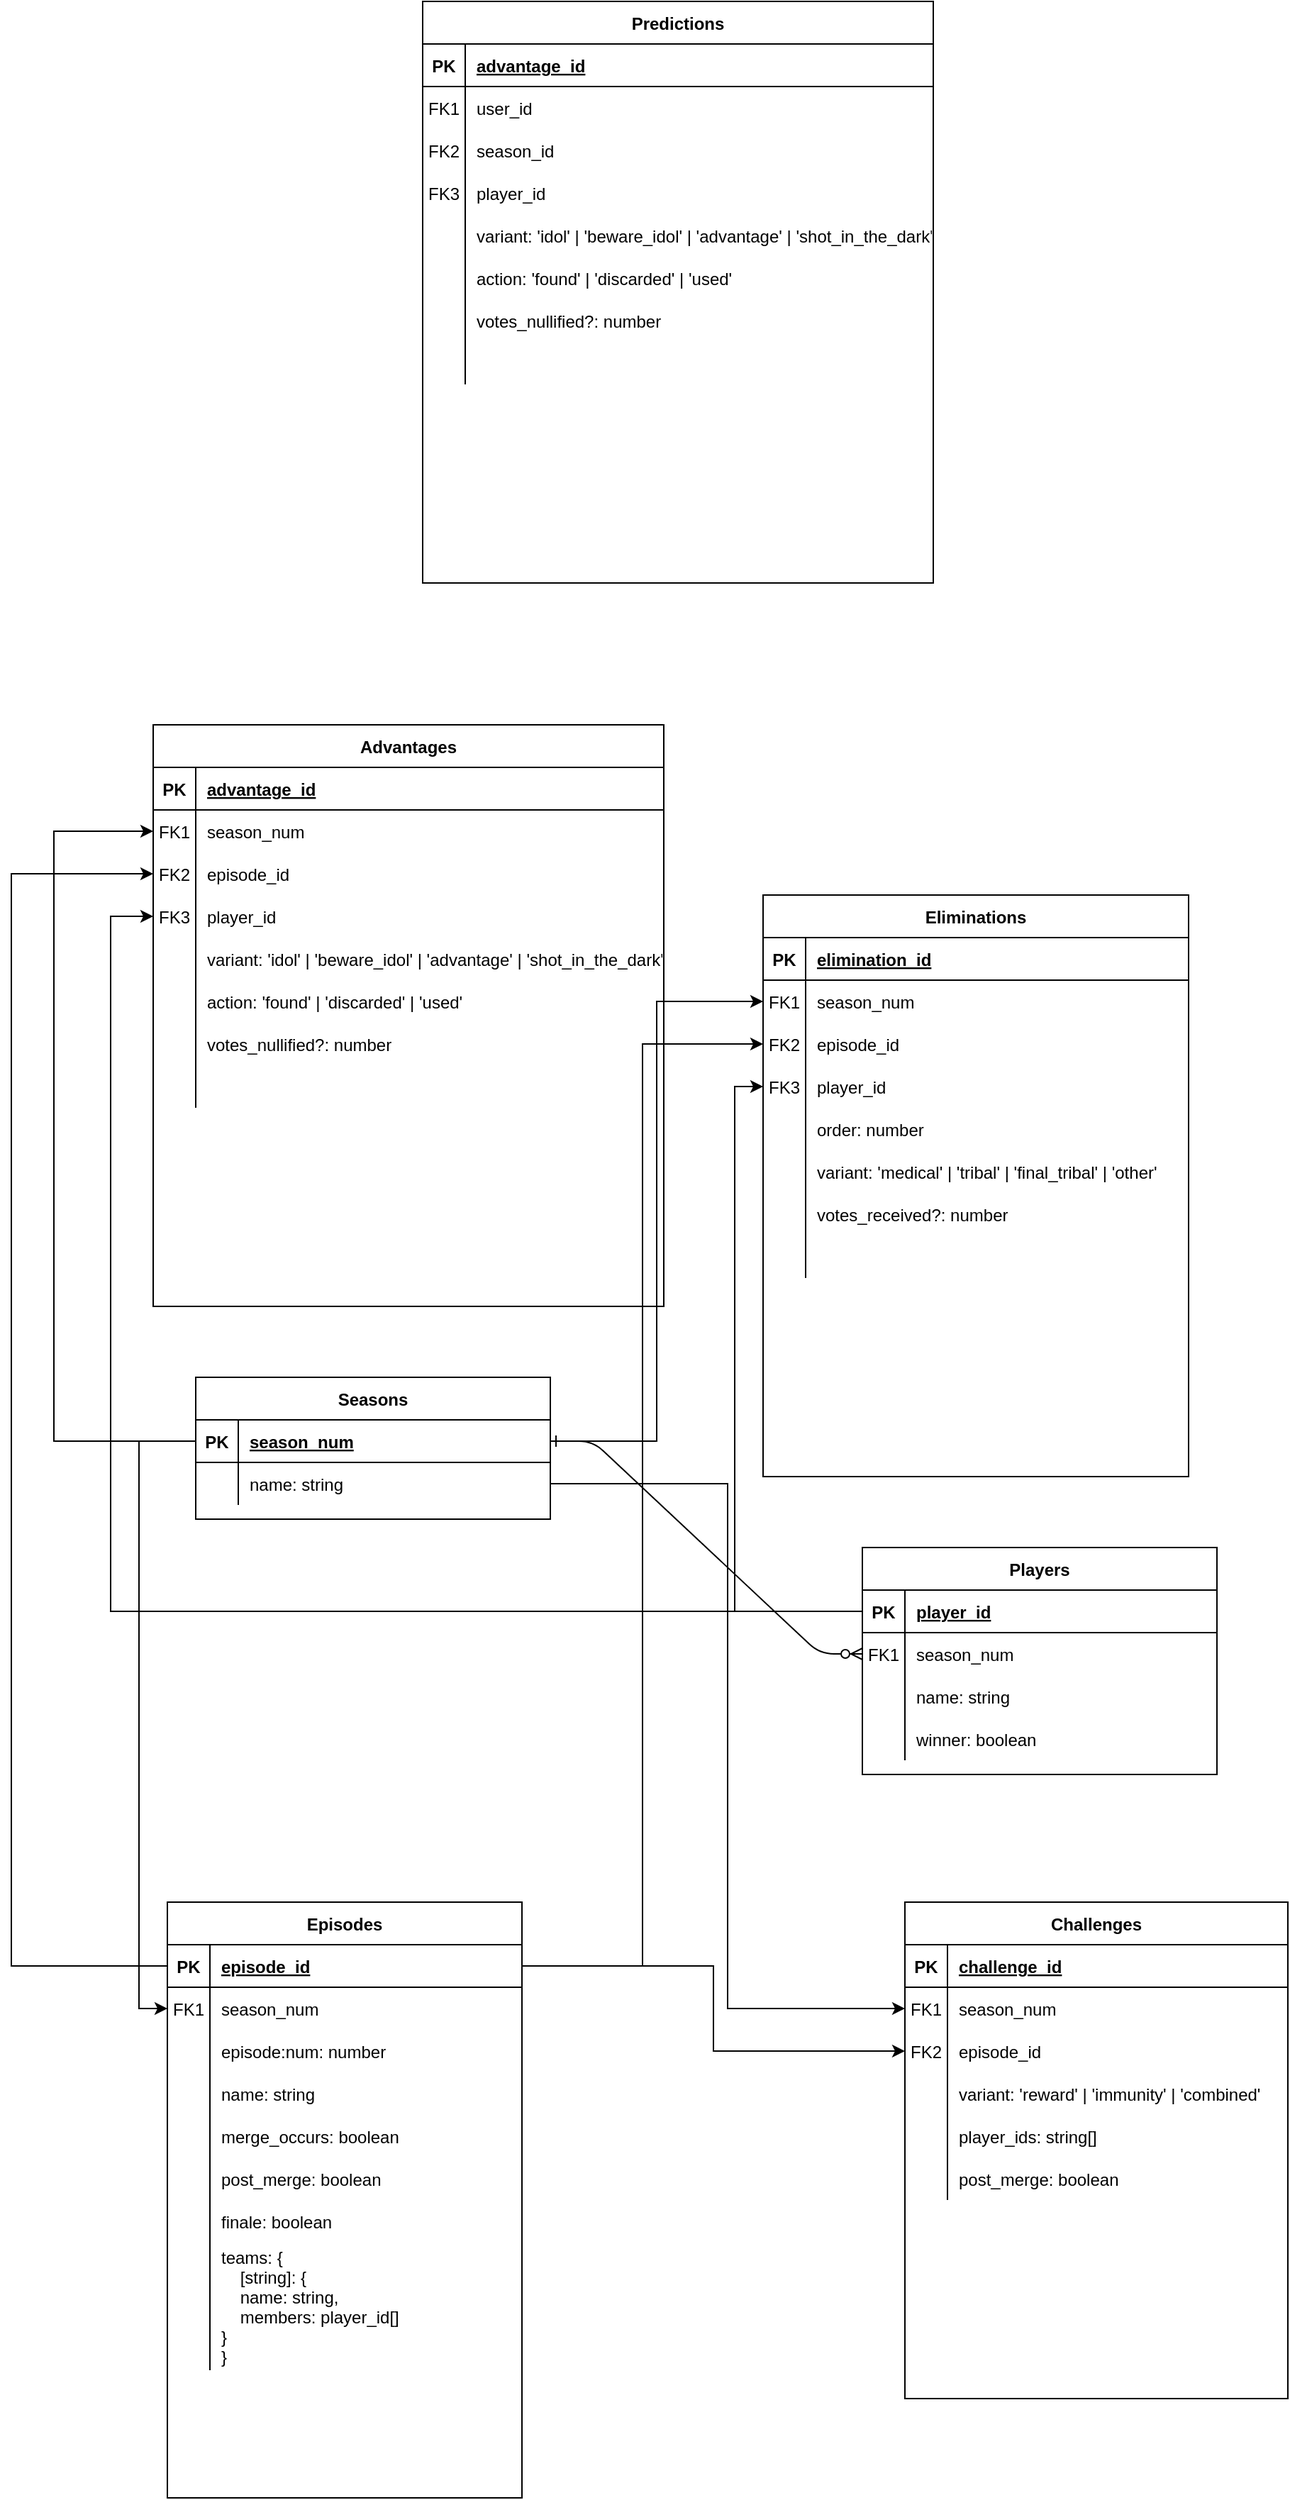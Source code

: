 <mxfile version="23.1.4" type="device">
  <diagram id="R2lEEEUBdFMjLlhIrx00" name="Page-1">
    <mxGraphModel dx="2026" dy="2204" grid="1" gridSize="10" guides="1" tooltips="1" connect="1" arrows="1" fold="1" page="1" pageScale="1" pageWidth="850" pageHeight="1100" math="0" shadow="0" extFonts="Permanent Marker^https://fonts.googleapis.com/css?family=Permanent+Marker">
      <root>
        <mxCell id="0" />
        <mxCell id="1" parent="0" />
        <mxCell id="C-vyLk0tnHw3VtMMgP7b-1" value="" style="edgeStyle=entityRelationEdgeStyle;endArrow=ERzeroToMany;startArrow=ERone;endFill=1;startFill=0;" parent="1" source="C-vyLk0tnHw3VtMMgP7b-24" target="C-vyLk0tnHw3VtMMgP7b-6" edge="1">
          <mxGeometry width="100" height="100" relative="1" as="geometry">
            <mxPoint x="340" y="720" as="sourcePoint" />
            <mxPoint x="440" y="620" as="targetPoint" />
          </mxGeometry>
        </mxCell>
        <mxCell id="C-vyLk0tnHw3VtMMgP7b-2" value="Players" style="shape=table;startSize=30;container=1;collapsible=1;childLayout=tableLayout;fixedRows=1;rowLines=0;fontStyle=1;align=center;resizeLast=1;" parent="1" vertex="1">
          <mxGeometry x="530" y="120" width="250" height="160" as="geometry" />
        </mxCell>
        <mxCell id="C-vyLk0tnHw3VtMMgP7b-3" value="" style="shape=partialRectangle;collapsible=0;dropTarget=0;pointerEvents=0;fillColor=none;points=[[0,0.5],[1,0.5]];portConstraint=eastwest;top=0;left=0;right=0;bottom=1;" parent="C-vyLk0tnHw3VtMMgP7b-2" vertex="1">
          <mxGeometry y="30" width="250" height="30" as="geometry" />
        </mxCell>
        <mxCell id="C-vyLk0tnHw3VtMMgP7b-4" value="PK" style="shape=partialRectangle;overflow=hidden;connectable=0;fillColor=none;top=0;left=0;bottom=0;right=0;fontStyle=1;" parent="C-vyLk0tnHw3VtMMgP7b-3" vertex="1">
          <mxGeometry width="30" height="30" as="geometry">
            <mxRectangle width="30" height="30" as="alternateBounds" />
          </mxGeometry>
        </mxCell>
        <mxCell id="C-vyLk0tnHw3VtMMgP7b-5" value="player_id" style="shape=partialRectangle;overflow=hidden;connectable=0;fillColor=none;top=0;left=0;bottom=0;right=0;align=left;spacingLeft=6;fontStyle=5;" parent="C-vyLk0tnHw3VtMMgP7b-3" vertex="1">
          <mxGeometry x="30" width="220" height="30" as="geometry">
            <mxRectangle width="220" height="30" as="alternateBounds" />
          </mxGeometry>
        </mxCell>
        <mxCell id="C-vyLk0tnHw3VtMMgP7b-6" value="" style="shape=partialRectangle;collapsible=0;dropTarget=0;pointerEvents=0;fillColor=none;points=[[0,0.5],[1,0.5]];portConstraint=eastwest;top=0;left=0;right=0;bottom=0;" parent="C-vyLk0tnHw3VtMMgP7b-2" vertex="1">
          <mxGeometry y="60" width="250" height="30" as="geometry" />
        </mxCell>
        <mxCell id="C-vyLk0tnHw3VtMMgP7b-7" value="FK1" style="shape=partialRectangle;overflow=hidden;connectable=0;fillColor=none;top=0;left=0;bottom=0;right=0;" parent="C-vyLk0tnHw3VtMMgP7b-6" vertex="1">
          <mxGeometry width="30" height="30" as="geometry">
            <mxRectangle width="30" height="30" as="alternateBounds" />
          </mxGeometry>
        </mxCell>
        <mxCell id="C-vyLk0tnHw3VtMMgP7b-8" value="season_num" style="shape=partialRectangle;overflow=hidden;connectable=0;fillColor=none;top=0;left=0;bottom=0;right=0;align=left;spacingLeft=6;" parent="C-vyLk0tnHw3VtMMgP7b-6" vertex="1">
          <mxGeometry x="30" width="220" height="30" as="geometry">
            <mxRectangle width="220" height="30" as="alternateBounds" />
          </mxGeometry>
        </mxCell>
        <mxCell id="C-vyLk0tnHw3VtMMgP7b-9" value="" style="shape=partialRectangle;collapsible=0;dropTarget=0;pointerEvents=0;fillColor=none;points=[[0,0.5],[1,0.5]];portConstraint=eastwest;top=0;left=0;right=0;bottom=0;" parent="C-vyLk0tnHw3VtMMgP7b-2" vertex="1">
          <mxGeometry y="90" width="250" height="30" as="geometry" />
        </mxCell>
        <mxCell id="C-vyLk0tnHw3VtMMgP7b-10" value="" style="shape=partialRectangle;overflow=hidden;connectable=0;fillColor=none;top=0;left=0;bottom=0;right=0;" parent="C-vyLk0tnHw3VtMMgP7b-9" vertex="1">
          <mxGeometry width="30" height="30" as="geometry">
            <mxRectangle width="30" height="30" as="alternateBounds" />
          </mxGeometry>
        </mxCell>
        <mxCell id="C-vyLk0tnHw3VtMMgP7b-11" value="name: string" style="shape=partialRectangle;overflow=hidden;connectable=0;fillColor=none;top=0;left=0;bottom=0;right=0;align=left;spacingLeft=6;" parent="C-vyLk0tnHw3VtMMgP7b-9" vertex="1">
          <mxGeometry x="30" width="220" height="30" as="geometry">
            <mxRectangle width="220" height="30" as="alternateBounds" />
          </mxGeometry>
        </mxCell>
        <mxCell id="yq0PY4gtZKuciIq8l-d2-97" style="shape=partialRectangle;collapsible=0;dropTarget=0;pointerEvents=0;fillColor=none;points=[[0,0.5],[1,0.5]];portConstraint=eastwest;top=0;left=0;right=0;bottom=0;" parent="C-vyLk0tnHw3VtMMgP7b-2" vertex="1">
          <mxGeometry y="120" width="250" height="30" as="geometry" />
        </mxCell>
        <mxCell id="yq0PY4gtZKuciIq8l-d2-98" style="shape=partialRectangle;overflow=hidden;connectable=0;fillColor=none;top=0;left=0;bottom=0;right=0;" parent="yq0PY4gtZKuciIq8l-d2-97" vertex="1">
          <mxGeometry width="30" height="30" as="geometry">
            <mxRectangle width="30" height="30" as="alternateBounds" />
          </mxGeometry>
        </mxCell>
        <mxCell id="yq0PY4gtZKuciIq8l-d2-99" value="winner: boolean" style="shape=partialRectangle;overflow=hidden;connectable=0;fillColor=none;top=0;left=0;bottom=0;right=0;align=left;spacingLeft=6;" parent="yq0PY4gtZKuciIq8l-d2-97" vertex="1">
          <mxGeometry x="30" width="220" height="30" as="geometry">
            <mxRectangle width="220" height="30" as="alternateBounds" />
          </mxGeometry>
        </mxCell>
        <mxCell id="C-vyLk0tnHw3VtMMgP7b-13" value="Challenges" style="shape=table;startSize=30;container=1;collapsible=1;childLayout=tableLayout;fixedRows=1;rowLines=0;fontStyle=1;align=center;resizeLast=1;" parent="1" vertex="1">
          <mxGeometry x="560" y="370" width="270" height="350" as="geometry" />
        </mxCell>
        <mxCell id="C-vyLk0tnHw3VtMMgP7b-14" value="" style="shape=partialRectangle;collapsible=0;dropTarget=0;pointerEvents=0;fillColor=none;points=[[0,0.5],[1,0.5]];portConstraint=eastwest;top=0;left=0;right=0;bottom=1;" parent="C-vyLk0tnHw3VtMMgP7b-13" vertex="1">
          <mxGeometry y="30" width="270" height="30" as="geometry" />
        </mxCell>
        <mxCell id="C-vyLk0tnHw3VtMMgP7b-15" value="PK" style="shape=partialRectangle;overflow=hidden;connectable=0;fillColor=none;top=0;left=0;bottom=0;right=0;fontStyle=1;" parent="C-vyLk0tnHw3VtMMgP7b-14" vertex="1">
          <mxGeometry width="30" height="30" as="geometry">
            <mxRectangle width="30" height="30" as="alternateBounds" />
          </mxGeometry>
        </mxCell>
        <mxCell id="C-vyLk0tnHw3VtMMgP7b-16" value="challenge_id" style="shape=partialRectangle;overflow=hidden;connectable=0;fillColor=none;top=0;left=0;bottom=0;right=0;align=left;spacingLeft=6;fontStyle=5;" parent="C-vyLk0tnHw3VtMMgP7b-14" vertex="1">
          <mxGeometry x="30" width="240" height="30" as="geometry">
            <mxRectangle width="240" height="30" as="alternateBounds" />
          </mxGeometry>
        </mxCell>
        <mxCell id="C-vyLk0tnHw3VtMMgP7b-17" value="" style="shape=partialRectangle;collapsible=0;dropTarget=0;pointerEvents=0;fillColor=none;points=[[0,0.5],[1,0.5]];portConstraint=eastwest;top=0;left=0;right=0;bottom=0;" parent="C-vyLk0tnHw3VtMMgP7b-13" vertex="1">
          <mxGeometry y="60" width="270" height="30" as="geometry" />
        </mxCell>
        <mxCell id="C-vyLk0tnHw3VtMMgP7b-18" value="FK1" style="shape=partialRectangle;overflow=hidden;connectable=0;fillColor=none;top=0;left=0;bottom=0;right=0;" parent="C-vyLk0tnHw3VtMMgP7b-17" vertex="1">
          <mxGeometry width="30" height="30" as="geometry">
            <mxRectangle width="30" height="30" as="alternateBounds" />
          </mxGeometry>
        </mxCell>
        <mxCell id="C-vyLk0tnHw3VtMMgP7b-19" value="season_num" style="shape=partialRectangle;overflow=hidden;connectable=0;fillColor=none;top=0;left=0;bottom=0;right=0;align=left;spacingLeft=6;" parent="C-vyLk0tnHw3VtMMgP7b-17" vertex="1">
          <mxGeometry x="30" width="240" height="30" as="geometry">
            <mxRectangle width="240" height="30" as="alternateBounds" />
          </mxGeometry>
        </mxCell>
        <mxCell id="yq0PY4gtZKuciIq8l-d2-23" style="shape=partialRectangle;collapsible=0;dropTarget=0;pointerEvents=0;fillColor=none;points=[[0,0.5],[1,0.5]];portConstraint=eastwest;top=0;left=0;right=0;bottom=0;" parent="C-vyLk0tnHw3VtMMgP7b-13" vertex="1">
          <mxGeometry y="90" width="270" height="30" as="geometry" />
        </mxCell>
        <mxCell id="yq0PY4gtZKuciIq8l-d2-24" value="FK2" style="shape=partialRectangle;overflow=hidden;connectable=0;fillColor=none;top=0;left=0;bottom=0;right=0;" parent="yq0PY4gtZKuciIq8l-d2-23" vertex="1">
          <mxGeometry width="30" height="30" as="geometry">
            <mxRectangle width="30" height="30" as="alternateBounds" />
          </mxGeometry>
        </mxCell>
        <mxCell id="yq0PY4gtZKuciIq8l-d2-25" value="episode_id" style="shape=partialRectangle;overflow=hidden;connectable=0;fillColor=none;top=0;left=0;bottom=0;right=0;align=left;spacingLeft=6;" parent="yq0PY4gtZKuciIq8l-d2-23" vertex="1">
          <mxGeometry x="30" width="240" height="30" as="geometry">
            <mxRectangle width="240" height="30" as="alternateBounds" />
          </mxGeometry>
        </mxCell>
        <mxCell id="C-vyLk0tnHw3VtMMgP7b-20" value="" style="shape=partialRectangle;collapsible=0;dropTarget=0;pointerEvents=0;fillColor=none;points=[[0,0.5],[1,0.5]];portConstraint=eastwest;top=0;left=0;right=0;bottom=0;" parent="C-vyLk0tnHw3VtMMgP7b-13" vertex="1">
          <mxGeometry y="120" width="270" height="30" as="geometry" />
        </mxCell>
        <mxCell id="C-vyLk0tnHw3VtMMgP7b-21" value="" style="shape=partialRectangle;overflow=hidden;connectable=0;fillColor=none;top=0;left=0;bottom=0;right=0;" parent="C-vyLk0tnHw3VtMMgP7b-20" vertex="1">
          <mxGeometry width="30" height="30" as="geometry">
            <mxRectangle width="30" height="30" as="alternateBounds" />
          </mxGeometry>
        </mxCell>
        <mxCell id="C-vyLk0tnHw3VtMMgP7b-22" value="variant: &#39;reward&#39; | &#39;immunity&#39; | &#39;combined&#39;" style="shape=partialRectangle;overflow=hidden;connectable=0;fillColor=none;top=0;left=0;bottom=0;right=0;align=left;spacingLeft=6;" parent="C-vyLk0tnHw3VtMMgP7b-20" vertex="1">
          <mxGeometry x="30" width="240" height="30" as="geometry">
            <mxRectangle width="240" height="30" as="alternateBounds" />
          </mxGeometry>
        </mxCell>
        <mxCell id="yq0PY4gtZKuciIq8l-d2-5" style="shape=partialRectangle;collapsible=0;dropTarget=0;pointerEvents=0;fillColor=none;points=[[0,0.5],[1,0.5]];portConstraint=eastwest;top=0;left=0;right=0;bottom=0;" parent="C-vyLk0tnHw3VtMMgP7b-13" vertex="1">
          <mxGeometry y="150" width="270" height="30" as="geometry" />
        </mxCell>
        <mxCell id="yq0PY4gtZKuciIq8l-d2-6" style="shape=partialRectangle;overflow=hidden;connectable=0;fillColor=none;top=0;left=0;bottom=0;right=0;" parent="yq0PY4gtZKuciIq8l-d2-5" vertex="1">
          <mxGeometry width="30" height="30" as="geometry">
            <mxRectangle width="30" height="30" as="alternateBounds" />
          </mxGeometry>
        </mxCell>
        <mxCell id="yq0PY4gtZKuciIq8l-d2-7" value="player_ids: string[]" style="shape=partialRectangle;overflow=hidden;connectable=0;fillColor=none;top=0;left=0;bottom=0;right=0;align=left;spacingLeft=6;" parent="yq0PY4gtZKuciIq8l-d2-5" vertex="1">
          <mxGeometry x="30" width="240" height="30" as="geometry">
            <mxRectangle width="240" height="30" as="alternateBounds" />
          </mxGeometry>
        </mxCell>
        <mxCell id="yq0PY4gtZKuciIq8l-d2-9" style="shape=partialRectangle;collapsible=0;dropTarget=0;pointerEvents=0;fillColor=none;points=[[0,0.5],[1,0.5]];portConstraint=eastwest;top=0;left=0;right=0;bottom=0;" parent="C-vyLk0tnHw3VtMMgP7b-13" vertex="1">
          <mxGeometry y="180" width="270" height="30" as="geometry" />
        </mxCell>
        <mxCell id="yq0PY4gtZKuciIq8l-d2-10" style="shape=partialRectangle;overflow=hidden;connectable=0;fillColor=none;top=0;left=0;bottom=0;right=0;" parent="yq0PY4gtZKuciIq8l-d2-9" vertex="1">
          <mxGeometry width="30" height="30" as="geometry">
            <mxRectangle width="30" height="30" as="alternateBounds" />
          </mxGeometry>
        </mxCell>
        <mxCell id="yq0PY4gtZKuciIq8l-d2-11" value="post_merge: boolean" style="shape=partialRectangle;overflow=hidden;connectable=0;fillColor=none;top=0;left=0;bottom=0;right=0;align=left;spacingLeft=6;" parent="yq0PY4gtZKuciIq8l-d2-9" vertex="1">
          <mxGeometry x="30" width="240" height="30" as="geometry">
            <mxRectangle width="240" height="30" as="alternateBounds" />
          </mxGeometry>
        </mxCell>
        <mxCell id="C-vyLk0tnHw3VtMMgP7b-23" value="Seasons" style="shape=table;startSize=30;container=1;collapsible=1;childLayout=tableLayout;fixedRows=1;rowLines=0;fontStyle=1;align=center;resizeLast=1;" parent="1" vertex="1">
          <mxGeometry x="60" width="250" height="100" as="geometry" />
        </mxCell>
        <mxCell id="C-vyLk0tnHw3VtMMgP7b-24" value="" style="shape=partialRectangle;collapsible=0;dropTarget=0;pointerEvents=0;fillColor=none;points=[[0,0.5],[1,0.5]];portConstraint=eastwest;top=0;left=0;right=0;bottom=1;" parent="C-vyLk0tnHw3VtMMgP7b-23" vertex="1">
          <mxGeometry y="30" width="250" height="30" as="geometry" />
        </mxCell>
        <mxCell id="C-vyLk0tnHw3VtMMgP7b-25" value="PK" style="shape=partialRectangle;overflow=hidden;connectable=0;fillColor=none;top=0;left=0;bottom=0;right=0;fontStyle=1;" parent="C-vyLk0tnHw3VtMMgP7b-24" vertex="1">
          <mxGeometry width="30" height="30" as="geometry">
            <mxRectangle width="30" height="30" as="alternateBounds" />
          </mxGeometry>
        </mxCell>
        <mxCell id="C-vyLk0tnHw3VtMMgP7b-26" value="season_num" style="shape=partialRectangle;overflow=hidden;connectable=0;fillColor=none;top=0;left=0;bottom=0;right=0;align=left;spacingLeft=6;fontStyle=5;" parent="C-vyLk0tnHw3VtMMgP7b-24" vertex="1">
          <mxGeometry x="30" width="220" height="30" as="geometry">
            <mxRectangle width="220" height="30" as="alternateBounds" />
          </mxGeometry>
        </mxCell>
        <mxCell id="C-vyLk0tnHw3VtMMgP7b-27" value="" style="shape=partialRectangle;collapsible=0;dropTarget=0;pointerEvents=0;fillColor=none;points=[[0,0.5],[1,0.5]];portConstraint=eastwest;top=0;left=0;right=0;bottom=0;" parent="C-vyLk0tnHw3VtMMgP7b-23" vertex="1">
          <mxGeometry y="60" width="250" height="30" as="geometry" />
        </mxCell>
        <mxCell id="C-vyLk0tnHw3VtMMgP7b-28" value="" style="shape=partialRectangle;overflow=hidden;connectable=0;fillColor=none;top=0;left=0;bottom=0;right=0;" parent="C-vyLk0tnHw3VtMMgP7b-27" vertex="1">
          <mxGeometry width="30" height="30" as="geometry">
            <mxRectangle width="30" height="30" as="alternateBounds" />
          </mxGeometry>
        </mxCell>
        <mxCell id="C-vyLk0tnHw3VtMMgP7b-29" value="name: string" style="shape=partialRectangle;overflow=hidden;connectable=0;fillColor=none;top=0;left=0;bottom=0;right=0;align=left;spacingLeft=6;" parent="C-vyLk0tnHw3VtMMgP7b-27" vertex="1">
          <mxGeometry x="30" width="220" height="30" as="geometry">
            <mxRectangle width="220" height="30" as="alternateBounds" />
          </mxGeometry>
        </mxCell>
        <mxCell id="yq0PY4gtZKuciIq8l-d2-1" style="edgeStyle=orthogonalEdgeStyle;rounded=0;orthogonalLoop=1;jettySize=auto;html=1;exitX=1;exitY=0.5;exitDx=0;exitDy=0;entryX=0;entryY=0.5;entryDx=0;entryDy=0;" parent="1" source="C-vyLk0tnHw3VtMMgP7b-27" target="C-vyLk0tnHw3VtMMgP7b-17" edge="1">
          <mxGeometry relative="1" as="geometry" />
        </mxCell>
        <mxCell id="yq0PY4gtZKuciIq8l-d2-12" value="Episodes" style="shape=table;startSize=30;container=1;collapsible=1;childLayout=tableLayout;fixedRows=1;rowLines=0;fontStyle=1;align=center;resizeLast=1;" parent="1" vertex="1">
          <mxGeometry x="40" y="370" width="250" height="420" as="geometry" />
        </mxCell>
        <mxCell id="yq0PY4gtZKuciIq8l-d2-13" value="" style="shape=partialRectangle;collapsible=0;dropTarget=0;pointerEvents=0;fillColor=none;points=[[0,0.5],[1,0.5]];portConstraint=eastwest;top=0;left=0;right=0;bottom=1;" parent="yq0PY4gtZKuciIq8l-d2-12" vertex="1">
          <mxGeometry y="30" width="250" height="30" as="geometry" />
        </mxCell>
        <mxCell id="yq0PY4gtZKuciIq8l-d2-14" value="PK" style="shape=partialRectangle;overflow=hidden;connectable=0;fillColor=none;top=0;left=0;bottom=0;right=0;fontStyle=1;" parent="yq0PY4gtZKuciIq8l-d2-13" vertex="1">
          <mxGeometry width="30" height="30" as="geometry">
            <mxRectangle width="30" height="30" as="alternateBounds" />
          </mxGeometry>
        </mxCell>
        <mxCell id="yq0PY4gtZKuciIq8l-d2-15" value="episode_id" style="shape=partialRectangle;overflow=hidden;connectable=0;fillColor=none;top=0;left=0;bottom=0;right=0;align=left;spacingLeft=6;fontStyle=5;" parent="yq0PY4gtZKuciIq8l-d2-13" vertex="1">
          <mxGeometry x="30" width="220" height="30" as="geometry">
            <mxRectangle width="220" height="30" as="alternateBounds" />
          </mxGeometry>
        </mxCell>
        <mxCell id="yq0PY4gtZKuciIq8l-d2-16" value="" style="shape=partialRectangle;collapsible=0;dropTarget=0;pointerEvents=0;fillColor=none;points=[[0,0.5],[1,0.5]];portConstraint=eastwest;top=0;left=0;right=0;bottom=0;" parent="yq0PY4gtZKuciIq8l-d2-12" vertex="1">
          <mxGeometry y="60" width="250" height="30" as="geometry" />
        </mxCell>
        <mxCell id="yq0PY4gtZKuciIq8l-d2-17" value="FK1" style="shape=partialRectangle;overflow=hidden;connectable=0;fillColor=none;top=0;left=0;bottom=0;right=0;" parent="yq0PY4gtZKuciIq8l-d2-16" vertex="1">
          <mxGeometry width="30" height="30" as="geometry">
            <mxRectangle width="30" height="30" as="alternateBounds" />
          </mxGeometry>
        </mxCell>
        <mxCell id="yq0PY4gtZKuciIq8l-d2-18" value="season_num" style="shape=partialRectangle;overflow=hidden;connectable=0;fillColor=none;top=0;left=0;bottom=0;right=0;align=left;spacingLeft=6;" parent="yq0PY4gtZKuciIq8l-d2-16" vertex="1">
          <mxGeometry x="30" width="220" height="30" as="geometry">
            <mxRectangle width="220" height="30" as="alternateBounds" />
          </mxGeometry>
        </mxCell>
        <mxCell id="yq0PY4gtZKuciIq8l-d2-100" style="shape=partialRectangle;collapsible=0;dropTarget=0;pointerEvents=0;fillColor=none;points=[[0,0.5],[1,0.5]];portConstraint=eastwest;top=0;left=0;right=0;bottom=0;" parent="yq0PY4gtZKuciIq8l-d2-12" vertex="1">
          <mxGeometry y="90" width="250" height="30" as="geometry" />
        </mxCell>
        <mxCell id="yq0PY4gtZKuciIq8l-d2-101" style="shape=partialRectangle;overflow=hidden;connectable=0;fillColor=none;top=0;left=0;bottom=0;right=0;" parent="yq0PY4gtZKuciIq8l-d2-100" vertex="1">
          <mxGeometry width="30" height="30" as="geometry">
            <mxRectangle width="30" height="30" as="alternateBounds" />
          </mxGeometry>
        </mxCell>
        <mxCell id="yq0PY4gtZKuciIq8l-d2-102" value="episode:num: number" style="shape=partialRectangle;overflow=hidden;connectable=0;fillColor=none;top=0;left=0;bottom=0;right=0;align=left;spacingLeft=6;" parent="yq0PY4gtZKuciIq8l-d2-100" vertex="1">
          <mxGeometry x="30" width="220" height="30" as="geometry">
            <mxRectangle width="220" height="30" as="alternateBounds" />
          </mxGeometry>
        </mxCell>
        <mxCell id="yq0PY4gtZKuciIq8l-d2-19" value="" style="shape=partialRectangle;collapsible=0;dropTarget=0;pointerEvents=0;fillColor=none;points=[[0,0.5],[1,0.5]];portConstraint=eastwest;top=0;left=0;right=0;bottom=0;" parent="yq0PY4gtZKuciIq8l-d2-12" vertex="1">
          <mxGeometry y="120" width="250" height="30" as="geometry" />
        </mxCell>
        <mxCell id="yq0PY4gtZKuciIq8l-d2-20" value="" style="shape=partialRectangle;overflow=hidden;connectable=0;fillColor=none;top=0;left=0;bottom=0;right=0;" parent="yq0PY4gtZKuciIq8l-d2-19" vertex="1">
          <mxGeometry width="30" height="30" as="geometry">
            <mxRectangle width="30" height="30" as="alternateBounds" />
          </mxGeometry>
        </mxCell>
        <mxCell id="yq0PY4gtZKuciIq8l-d2-21" value="name: string" style="shape=partialRectangle;overflow=hidden;connectable=0;fillColor=none;top=0;left=0;bottom=0;right=0;align=left;spacingLeft=6;" parent="yq0PY4gtZKuciIq8l-d2-19" vertex="1">
          <mxGeometry x="30" width="220" height="30" as="geometry">
            <mxRectangle width="220" height="30" as="alternateBounds" />
          </mxGeometry>
        </mxCell>
        <mxCell id="yq0PY4gtZKuciIq8l-d2-30" style="shape=partialRectangle;collapsible=0;dropTarget=0;pointerEvents=0;fillColor=none;points=[[0,0.5],[1,0.5]];portConstraint=eastwest;top=0;left=0;right=0;bottom=0;" parent="yq0PY4gtZKuciIq8l-d2-12" vertex="1">
          <mxGeometry y="150" width="250" height="30" as="geometry" />
        </mxCell>
        <mxCell id="yq0PY4gtZKuciIq8l-d2-31" style="shape=partialRectangle;overflow=hidden;connectable=0;fillColor=none;top=0;left=0;bottom=0;right=0;" parent="yq0PY4gtZKuciIq8l-d2-30" vertex="1">
          <mxGeometry width="30" height="30" as="geometry">
            <mxRectangle width="30" height="30" as="alternateBounds" />
          </mxGeometry>
        </mxCell>
        <mxCell id="yq0PY4gtZKuciIq8l-d2-32" value="merge_occurs: boolean" style="shape=partialRectangle;overflow=hidden;connectable=0;fillColor=none;top=0;left=0;bottom=0;right=0;align=left;spacingLeft=6;" parent="yq0PY4gtZKuciIq8l-d2-30" vertex="1">
          <mxGeometry x="30" width="220" height="30" as="geometry">
            <mxRectangle width="220" height="30" as="alternateBounds" />
          </mxGeometry>
        </mxCell>
        <mxCell id="yq0PY4gtZKuciIq8l-d2-27" style="shape=partialRectangle;collapsible=0;dropTarget=0;pointerEvents=0;fillColor=none;points=[[0,0.5],[1,0.5]];portConstraint=eastwest;top=0;left=0;right=0;bottom=0;" parent="yq0PY4gtZKuciIq8l-d2-12" vertex="1">
          <mxGeometry y="180" width="250" height="30" as="geometry" />
        </mxCell>
        <mxCell id="yq0PY4gtZKuciIq8l-d2-28" style="shape=partialRectangle;overflow=hidden;connectable=0;fillColor=none;top=0;left=0;bottom=0;right=0;" parent="yq0PY4gtZKuciIq8l-d2-27" vertex="1">
          <mxGeometry width="30" height="30" as="geometry">
            <mxRectangle width="30" height="30" as="alternateBounds" />
          </mxGeometry>
        </mxCell>
        <mxCell id="yq0PY4gtZKuciIq8l-d2-29" value="post_merge: boolean" style="shape=partialRectangle;overflow=hidden;connectable=0;fillColor=none;top=0;left=0;bottom=0;right=0;align=left;spacingLeft=6;" parent="yq0PY4gtZKuciIq8l-d2-27" vertex="1">
          <mxGeometry x="30" width="220" height="30" as="geometry">
            <mxRectangle width="220" height="30" as="alternateBounds" />
          </mxGeometry>
        </mxCell>
        <mxCell id="yq0PY4gtZKuciIq8l-d2-33" style="shape=partialRectangle;collapsible=0;dropTarget=0;pointerEvents=0;fillColor=none;points=[[0,0.5],[1,0.5]];portConstraint=eastwest;top=0;left=0;right=0;bottom=0;" parent="yq0PY4gtZKuciIq8l-d2-12" vertex="1">
          <mxGeometry y="210" width="250" height="30" as="geometry" />
        </mxCell>
        <mxCell id="yq0PY4gtZKuciIq8l-d2-34" style="shape=partialRectangle;overflow=hidden;connectable=0;fillColor=none;top=0;left=0;bottom=0;right=0;" parent="yq0PY4gtZKuciIq8l-d2-33" vertex="1">
          <mxGeometry width="30" height="30" as="geometry">
            <mxRectangle width="30" height="30" as="alternateBounds" />
          </mxGeometry>
        </mxCell>
        <mxCell id="yq0PY4gtZKuciIq8l-d2-35" value="finale: boolean" style="shape=partialRectangle;overflow=hidden;connectable=0;fillColor=none;top=0;left=0;bottom=0;right=0;align=left;spacingLeft=6;" parent="yq0PY4gtZKuciIq8l-d2-33" vertex="1">
          <mxGeometry x="30" width="220" height="30" as="geometry">
            <mxRectangle width="220" height="30" as="alternateBounds" />
          </mxGeometry>
        </mxCell>
        <mxCell id="yq0PY4gtZKuciIq8l-d2-83" style="shape=partialRectangle;collapsible=0;dropTarget=0;pointerEvents=0;fillColor=none;points=[[0,0.5],[1,0.5]];portConstraint=eastwest;top=0;left=0;right=0;bottom=0;" parent="yq0PY4gtZKuciIq8l-d2-12" vertex="1">
          <mxGeometry y="240" width="250" height="90" as="geometry" />
        </mxCell>
        <mxCell id="yq0PY4gtZKuciIq8l-d2-84" style="shape=partialRectangle;overflow=hidden;connectable=0;fillColor=none;top=0;left=0;bottom=0;right=0;" parent="yq0PY4gtZKuciIq8l-d2-83" vertex="1">
          <mxGeometry width="30" height="90" as="geometry">
            <mxRectangle width="30" height="90" as="alternateBounds" />
          </mxGeometry>
        </mxCell>
        <mxCell id="yq0PY4gtZKuciIq8l-d2-85" value="teams: {&#xa;    [string]: {&#xa;    name: string,&#xa;    members: player_id[]&#xa;}&#xa;}" style="shape=partialRectangle;overflow=hidden;connectable=0;fillColor=none;top=0;left=0;bottom=0;right=0;align=left;spacingLeft=6;" parent="yq0PY4gtZKuciIq8l-d2-83" vertex="1">
          <mxGeometry x="30" width="220" height="90" as="geometry">
            <mxRectangle width="220" height="90" as="alternateBounds" />
          </mxGeometry>
        </mxCell>
        <mxCell id="yq0PY4gtZKuciIq8l-d2-22" style="edgeStyle=orthogonalEdgeStyle;rounded=0;orthogonalLoop=1;jettySize=auto;html=1;exitX=0;exitY=0.5;exitDx=0;exitDy=0;entryX=0;entryY=0.5;entryDx=0;entryDy=0;" parent="1" source="C-vyLk0tnHw3VtMMgP7b-24" target="yq0PY4gtZKuciIq8l-d2-16" edge="1">
          <mxGeometry relative="1" as="geometry" />
        </mxCell>
        <mxCell id="yq0PY4gtZKuciIq8l-d2-26" style="edgeStyle=orthogonalEdgeStyle;rounded=0;orthogonalLoop=1;jettySize=auto;html=1;exitX=1;exitY=0.5;exitDx=0;exitDy=0;entryX=0;entryY=0.5;entryDx=0;entryDy=0;" parent="1" source="yq0PY4gtZKuciIq8l-d2-13" target="yq0PY4gtZKuciIq8l-d2-23" edge="1">
          <mxGeometry relative="1" as="geometry" />
        </mxCell>
        <mxCell id="yq0PY4gtZKuciIq8l-d2-36" value="Eliminations" style="shape=table;startSize=30;container=1;collapsible=1;childLayout=tableLayout;fixedRows=1;rowLines=0;fontStyle=1;align=center;resizeLast=1;" parent="1" vertex="1">
          <mxGeometry x="460" y="-340" width="300" height="410" as="geometry" />
        </mxCell>
        <mxCell id="yq0PY4gtZKuciIq8l-d2-37" value="" style="shape=partialRectangle;collapsible=0;dropTarget=0;pointerEvents=0;fillColor=none;points=[[0,0.5],[1,0.5]];portConstraint=eastwest;top=0;left=0;right=0;bottom=1;" parent="yq0PY4gtZKuciIq8l-d2-36" vertex="1">
          <mxGeometry y="30" width="300" height="30" as="geometry" />
        </mxCell>
        <mxCell id="yq0PY4gtZKuciIq8l-d2-38" value="PK" style="shape=partialRectangle;overflow=hidden;connectable=0;fillColor=none;top=0;left=0;bottom=0;right=0;fontStyle=1;" parent="yq0PY4gtZKuciIq8l-d2-37" vertex="1">
          <mxGeometry width="30" height="30" as="geometry">
            <mxRectangle width="30" height="30" as="alternateBounds" />
          </mxGeometry>
        </mxCell>
        <mxCell id="yq0PY4gtZKuciIq8l-d2-39" value="elimination_id" style="shape=partialRectangle;overflow=hidden;connectable=0;fillColor=none;top=0;left=0;bottom=0;right=0;align=left;spacingLeft=6;fontStyle=5;" parent="yq0PY4gtZKuciIq8l-d2-37" vertex="1">
          <mxGeometry x="30" width="270" height="30" as="geometry">
            <mxRectangle width="270" height="30" as="alternateBounds" />
          </mxGeometry>
        </mxCell>
        <mxCell id="yq0PY4gtZKuciIq8l-d2-40" value="" style="shape=partialRectangle;collapsible=0;dropTarget=0;pointerEvents=0;fillColor=none;points=[[0,0.5],[1,0.5]];portConstraint=eastwest;top=0;left=0;right=0;bottom=0;" parent="yq0PY4gtZKuciIq8l-d2-36" vertex="1">
          <mxGeometry y="60" width="300" height="30" as="geometry" />
        </mxCell>
        <mxCell id="yq0PY4gtZKuciIq8l-d2-41" value="FK1" style="shape=partialRectangle;overflow=hidden;connectable=0;fillColor=none;top=0;left=0;bottom=0;right=0;" parent="yq0PY4gtZKuciIq8l-d2-40" vertex="1">
          <mxGeometry width="30" height="30" as="geometry">
            <mxRectangle width="30" height="30" as="alternateBounds" />
          </mxGeometry>
        </mxCell>
        <mxCell id="yq0PY4gtZKuciIq8l-d2-42" value="season_num" style="shape=partialRectangle;overflow=hidden;connectable=0;fillColor=none;top=0;left=0;bottom=0;right=0;align=left;spacingLeft=6;" parent="yq0PY4gtZKuciIq8l-d2-40" vertex="1">
          <mxGeometry x="30" width="270" height="30" as="geometry">
            <mxRectangle width="270" height="30" as="alternateBounds" />
          </mxGeometry>
        </mxCell>
        <mxCell id="yq0PY4gtZKuciIq8l-d2-43" style="shape=partialRectangle;collapsible=0;dropTarget=0;pointerEvents=0;fillColor=none;points=[[0,0.5],[1,0.5]];portConstraint=eastwest;top=0;left=0;right=0;bottom=0;" parent="yq0PY4gtZKuciIq8l-d2-36" vertex="1">
          <mxGeometry y="90" width="300" height="30" as="geometry" />
        </mxCell>
        <mxCell id="yq0PY4gtZKuciIq8l-d2-44" value="FK2" style="shape=partialRectangle;overflow=hidden;connectable=0;fillColor=none;top=0;left=0;bottom=0;right=0;" parent="yq0PY4gtZKuciIq8l-d2-43" vertex="1">
          <mxGeometry width="30" height="30" as="geometry">
            <mxRectangle width="30" height="30" as="alternateBounds" />
          </mxGeometry>
        </mxCell>
        <mxCell id="yq0PY4gtZKuciIq8l-d2-45" value="episode_id" style="shape=partialRectangle;overflow=hidden;connectable=0;fillColor=none;top=0;left=0;bottom=0;right=0;align=left;spacingLeft=6;" parent="yq0PY4gtZKuciIq8l-d2-43" vertex="1">
          <mxGeometry x="30" width="270" height="30" as="geometry">
            <mxRectangle width="270" height="30" as="alternateBounds" />
          </mxGeometry>
        </mxCell>
        <mxCell id="yq0PY4gtZKuciIq8l-d2-55" style="shape=partialRectangle;collapsible=0;dropTarget=0;pointerEvents=0;fillColor=none;points=[[0,0.5],[1,0.5]];portConstraint=eastwest;top=0;left=0;right=0;bottom=0;" parent="yq0PY4gtZKuciIq8l-d2-36" vertex="1">
          <mxGeometry y="120" width="300" height="30" as="geometry" />
        </mxCell>
        <mxCell id="yq0PY4gtZKuciIq8l-d2-56" value="FK3" style="shape=partialRectangle;overflow=hidden;connectable=0;fillColor=none;top=0;left=0;bottom=0;right=0;" parent="yq0PY4gtZKuciIq8l-d2-55" vertex="1">
          <mxGeometry width="30" height="30" as="geometry">
            <mxRectangle width="30" height="30" as="alternateBounds" />
          </mxGeometry>
        </mxCell>
        <mxCell id="yq0PY4gtZKuciIq8l-d2-57" value="player_id" style="shape=partialRectangle;overflow=hidden;connectable=0;fillColor=none;top=0;left=0;bottom=0;right=0;align=left;spacingLeft=6;" parent="yq0PY4gtZKuciIq8l-d2-55" vertex="1">
          <mxGeometry x="30" width="270" height="30" as="geometry">
            <mxRectangle width="270" height="30" as="alternateBounds" />
          </mxGeometry>
        </mxCell>
        <mxCell id="yq0PY4gtZKuciIq8l-d2-93" style="shape=partialRectangle;collapsible=0;dropTarget=0;pointerEvents=0;fillColor=none;points=[[0,0.5],[1,0.5]];portConstraint=eastwest;top=0;left=0;right=0;bottom=0;" parent="yq0PY4gtZKuciIq8l-d2-36" vertex="1">
          <mxGeometry y="150" width="300" height="30" as="geometry" />
        </mxCell>
        <mxCell id="yq0PY4gtZKuciIq8l-d2-94" style="shape=partialRectangle;overflow=hidden;connectable=0;fillColor=none;top=0;left=0;bottom=0;right=0;" parent="yq0PY4gtZKuciIq8l-d2-93" vertex="1">
          <mxGeometry width="30" height="30" as="geometry">
            <mxRectangle width="30" height="30" as="alternateBounds" />
          </mxGeometry>
        </mxCell>
        <mxCell id="yq0PY4gtZKuciIq8l-d2-95" value="order: number" style="shape=partialRectangle;overflow=hidden;connectable=0;fillColor=none;top=0;left=0;bottom=0;right=0;align=left;spacingLeft=6;" parent="yq0PY4gtZKuciIq8l-d2-93" vertex="1">
          <mxGeometry x="30" width="270" height="30" as="geometry">
            <mxRectangle width="270" height="30" as="alternateBounds" />
          </mxGeometry>
        </mxCell>
        <mxCell id="yq0PY4gtZKuciIq8l-d2-46" value="" style="shape=partialRectangle;collapsible=0;dropTarget=0;pointerEvents=0;fillColor=none;points=[[0,0.5],[1,0.5]];portConstraint=eastwest;top=0;left=0;right=0;bottom=0;" parent="yq0PY4gtZKuciIq8l-d2-36" vertex="1">
          <mxGeometry y="180" width="300" height="30" as="geometry" />
        </mxCell>
        <mxCell id="yq0PY4gtZKuciIq8l-d2-47" value="" style="shape=partialRectangle;overflow=hidden;connectable=0;fillColor=none;top=0;left=0;bottom=0;right=0;" parent="yq0PY4gtZKuciIq8l-d2-46" vertex="1">
          <mxGeometry width="30" height="30" as="geometry">
            <mxRectangle width="30" height="30" as="alternateBounds" />
          </mxGeometry>
        </mxCell>
        <mxCell id="yq0PY4gtZKuciIq8l-d2-48" value="variant: &#39;medical&#39; | &#39;tribal&#39; | &#39;final_tribal&#39; | &#39;other&#39;" style="shape=partialRectangle;overflow=hidden;connectable=0;fillColor=none;top=0;left=0;bottom=0;right=0;align=left;spacingLeft=6;" parent="yq0PY4gtZKuciIq8l-d2-46" vertex="1">
          <mxGeometry x="30" width="270" height="30" as="geometry">
            <mxRectangle width="270" height="30" as="alternateBounds" />
          </mxGeometry>
        </mxCell>
        <mxCell id="yq0PY4gtZKuciIq8l-d2-49" style="shape=partialRectangle;collapsible=0;dropTarget=0;pointerEvents=0;fillColor=none;points=[[0,0.5],[1,0.5]];portConstraint=eastwest;top=0;left=0;right=0;bottom=0;" parent="yq0PY4gtZKuciIq8l-d2-36" vertex="1">
          <mxGeometry y="210" width="300" height="30" as="geometry" />
        </mxCell>
        <mxCell id="yq0PY4gtZKuciIq8l-d2-50" style="shape=partialRectangle;overflow=hidden;connectable=0;fillColor=none;top=0;left=0;bottom=0;right=0;" parent="yq0PY4gtZKuciIq8l-d2-49" vertex="1">
          <mxGeometry width="30" height="30" as="geometry">
            <mxRectangle width="30" height="30" as="alternateBounds" />
          </mxGeometry>
        </mxCell>
        <mxCell id="yq0PY4gtZKuciIq8l-d2-51" value="votes_received?: number" style="shape=partialRectangle;overflow=hidden;connectable=0;fillColor=none;top=0;left=0;bottom=0;right=0;align=left;spacingLeft=6;" parent="yq0PY4gtZKuciIq8l-d2-49" vertex="1">
          <mxGeometry x="30" width="270" height="30" as="geometry">
            <mxRectangle width="270" height="30" as="alternateBounds" />
          </mxGeometry>
        </mxCell>
        <mxCell id="yq0PY4gtZKuciIq8l-d2-52" style="shape=partialRectangle;collapsible=0;dropTarget=0;pointerEvents=0;fillColor=none;points=[[0,0.5],[1,0.5]];portConstraint=eastwest;top=0;left=0;right=0;bottom=0;" parent="yq0PY4gtZKuciIq8l-d2-36" vertex="1">
          <mxGeometry y="240" width="300" height="30" as="geometry" />
        </mxCell>
        <mxCell id="yq0PY4gtZKuciIq8l-d2-53" style="shape=partialRectangle;overflow=hidden;connectable=0;fillColor=none;top=0;left=0;bottom=0;right=0;" parent="yq0PY4gtZKuciIq8l-d2-52" vertex="1">
          <mxGeometry width="30" height="30" as="geometry">
            <mxRectangle width="30" height="30" as="alternateBounds" />
          </mxGeometry>
        </mxCell>
        <mxCell id="yq0PY4gtZKuciIq8l-d2-54" value="" style="shape=partialRectangle;overflow=hidden;connectable=0;fillColor=none;top=0;left=0;bottom=0;right=0;align=left;spacingLeft=6;" parent="yq0PY4gtZKuciIq8l-d2-52" vertex="1">
          <mxGeometry x="30" width="270" height="30" as="geometry">
            <mxRectangle width="270" height="30" as="alternateBounds" />
          </mxGeometry>
        </mxCell>
        <mxCell id="yq0PY4gtZKuciIq8l-d2-58" style="edgeStyle=orthogonalEdgeStyle;rounded=0;orthogonalLoop=1;jettySize=auto;html=1;entryX=0;entryY=0.5;entryDx=0;entryDy=0;" parent="1" source="C-vyLk0tnHw3VtMMgP7b-24" target="yq0PY4gtZKuciIq8l-d2-40" edge="1">
          <mxGeometry relative="1" as="geometry" />
        </mxCell>
        <mxCell id="yq0PY4gtZKuciIq8l-d2-60" style="edgeStyle=orthogonalEdgeStyle;rounded=0;orthogonalLoop=1;jettySize=auto;html=1;entryX=0;entryY=0.5;entryDx=0;entryDy=0;" parent="1" source="yq0PY4gtZKuciIq8l-d2-13" target="yq0PY4gtZKuciIq8l-d2-43" edge="1">
          <mxGeometry relative="1" as="geometry" />
        </mxCell>
        <mxCell id="yq0PY4gtZKuciIq8l-d2-61" value="Advantages" style="shape=table;startSize=30;container=1;collapsible=1;childLayout=tableLayout;fixedRows=1;rowLines=0;fontStyle=1;align=center;resizeLast=1;" parent="1" vertex="1">
          <mxGeometry x="30" y="-460" width="360" height="410" as="geometry" />
        </mxCell>
        <mxCell id="yq0PY4gtZKuciIq8l-d2-62" value="" style="shape=partialRectangle;collapsible=0;dropTarget=0;pointerEvents=0;fillColor=none;points=[[0,0.5],[1,0.5]];portConstraint=eastwest;top=0;left=0;right=0;bottom=1;" parent="yq0PY4gtZKuciIq8l-d2-61" vertex="1">
          <mxGeometry y="30" width="360" height="30" as="geometry" />
        </mxCell>
        <mxCell id="yq0PY4gtZKuciIq8l-d2-63" value="PK" style="shape=partialRectangle;overflow=hidden;connectable=0;fillColor=none;top=0;left=0;bottom=0;right=0;fontStyle=1;" parent="yq0PY4gtZKuciIq8l-d2-62" vertex="1">
          <mxGeometry width="30" height="30" as="geometry">
            <mxRectangle width="30" height="30" as="alternateBounds" />
          </mxGeometry>
        </mxCell>
        <mxCell id="yq0PY4gtZKuciIq8l-d2-64" value="advantage_id" style="shape=partialRectangle;overflow=hidden;connectable=0;fillColor=none;top=0;left=0;bottom=0;right=0;align=left;spacingLeft=6;fontStyle=5;" parent="yq0PY4gtZKuciIq8l-d2-62" vertex="1">
          <mxGeometry x="30" width="330" height="30" as="geometry">
            <mxRectangle width="330" height="30" as="alternateBounds" />
          </mxGeometry>
        </mxCell>
        <mxCell id="yq0PY4gtZKuciIq8l-d2-65" value="" style="shape=partialRectangle;collapsible=0;dropTarget=0;pointerEvents=0;fillColor=none;points=[[0,0.5],[1,0.5]];portConstraint=eastwest;top=0;left=0;right=0;bottom=0;" parent="yq0PY4gtZKuciIq8l-d2-61" vertex="1">
          <mxGeometry y="60" width="360" height="30" as="geometry" />
        </mxCell>
        <mxCell id="yq0PY4gtZKuciIq8l-d2-66" value="FK1" style="shape=partialRectangle;overflow=hidden;connectable=0;fillColor=none;top=0;left=0;bottom=0;right=0;" parent="yq0PY4gtZKuciIq8l-d2-65" vertex="1">
          <mxGeometry width="30" height="30" as="geometry">
            <mxRectangle width="30" height="30" as="alternateBounds" />
          </mxGeometry>
        </mxCell>
        <mxCell id="yq0PY4gtZKuciIq8l-d2-67" value="season_num" style="shape=partialRectangle;overflow=hidden;connectable=0;fillColor=none;top=0;left=0;bottom=0;right=0;align=left;spacingLeft=6;" parent="yq0PY4gtZKuciIq8l-d2-65" vertex="1">
          <mxGeometry x="30" width="330" height="30" as="geometry">
            <mxRectangle width="330" height="30" as="alternateBounds" />
          </mxGeometry>
        </mxCell>
        <mxCell id="yq0PY4gtZKuciIq8l-d2-68" style="shape=partialRectangle;collapsible=0;dropTarget=0;pointerEvents=0;fillColor=none;points=[[0,0.5],[1,0.5]];portConstraint=eastwest;top=0;left=0;right=0;bottom=0;" parent="yq0PY4gtZKuciIq8l-d2-61" vertex="1">
          <mxGeometry y="90" width="360" height="30" as="geometry" />
        </mxCell>
        <mxCell id="yq0PY4gtZKuciIq8l-d2-69" value="FK2" style="shape=partialRectangle;overflow=hidden;connectable=0;fillColor=none;top=0;left=0;bottom=0;right=0;" parent="yq0PY4gtZKuciIq8l-d2-68" vertex="1">
          <mxGeometry width="30" height="30" as="geometry">
            <mxRectangle width="30" height="30" as="alternateBounds" />
          </mxGeometry>
        </mxCell>
        <mxCell id="yq0PY4gtZKuciIq8l-d2-70" value="episode_id" style="shape=partialRectangle;overflow=hidden;connectable=0;fillColor=none;top=0;left=0;bottom=0;right=0;align=left;spacingLeft=6;" parent="yq0PY4gtZKuciIq8l-d2-68" vertex="1">
          <mxGeometry x="30" width="330" height="30" as="geometry">
            <mxRectangle width="330" height="30" as="alternateBounds" />
          </mxGeometry>
        </mxCell>
        <mxCell id="yq0PY4gtZKuciIq8l-d2-71" style="shape=partialRectangle;collapsible=0;dropTarget=0;pointerEvents=0;fillColor=none;points=[[0,0.5],[1,0.5]];portConstraint=eastwest;top=0;left=0;right=0;bottom=0;" parent="yq0PY4gtZKuciIq8l-d2-61" vertex="1">
          <mxGeometry y="120" width="360" height="30" as="geometry" />
        </mxCell>
        <mxCell id="yq0PY4gtZKuciIq8l-d2-72" value="FK3" style="shape=partialRectangle;overflow=hidden;connectable=0;fillColor=none;top=0;left=0;bottom=0;right=0;" parent="yq0PY4gtZKuciIq8l-d2-71" vertex="1">
          <mxGeometry width="30" height="30" as="geometry">
            <mxRectangle width="30" height="30" as="alternateBounds" />
          </mxGeometry>
        </mxCell>
        <mxCell id="yq0PY4gtZKuciIq8l-d2-73" value="player_id" style="shape=partialRectangle;overflow=hidden;connectable=0;fillColor=none;top=0;left=0;bottom=0;right=0;align=left;spacingLeft=6;" parent="yq0PY4gtZKuciIq8l-d2-71" vertex="1">
          <mxGeometry x="30" width="330" height="30" as="geometry">
            <mxRectangle width="330" height="30" as="alternateBounds" />
          </mxGeometry>
        </mxCell>
        <mxCell id="yq0PY4gtZKuciIq8l-d2-86" style="shape=partialRectangle;collapsible=0;dropTarget=0;pointerEvents=0;fillColor=none;points=[[0,0.5],[1,0.5]];portConstraint=eastwest;top=0;left=0;right=0;bottom=0;" parent="yq0PY4gtZKuciIq8l-d2-61" vertex="1">
          <mxGeometry y="150" width="360" height="30" as="geometry" />
        </mxCell>
        <mxCell id="yq0PY4gtZKuciIq8l-d2-87" style="shape=partialRectangle;overflow=hidden;connectable=0;fillColor=none;top=0;left=0;bottom=0;right=0;" parent="yq0PY4gtZKuciIq8l-d2-86" vertex="1">
          <mxGeometry width="30" height="30" as="geometry">
            <mxRectangle width="30" height="30" as="alternateBounds" />
          </mxGeometry>
        </mxCell>
        <mxCell id="yq0PY4gtZKuciIq8l-d2-88" value="variant: &#39;idol&#39; | &#39;beware_idol&#39; | &#39;advantage&#39; | &#39;shot_in_the_dark&#39; | etc" style="shape=partialRectangle;overflow=hidden;connectable=0;fillColor=none;top=0;left=0;bottom=0;right=0;align=left;spacingLeft=6;" parent="yq0PY4gtZKuciIq8l-d2-86" vertex="1">
          <mxGeometry x="30" width="330" height="30" as="geometry">
            <mxRectangle width="330" height="30" as="alternateBounds" />
          </mxGeometry>
        </mxCell>
        <mxCell id="yq0PY4gtZKuciIq8l-d2-74" value="" style="shape=partialRectangle;collapsible=0;dropTarget=0;pointerEvents=0;fillColor=none;points=[[0,0.5],[1,0.5]];portConstraint=eastwest;top=0;left=0;right=0;bottom=0;" parent="yq0PY4gtZKuciIq8l-d2-61" vertex="1">
          <mxGeometry y="180" width="360" height="30" as="geometry" />
        </mxCell>
        <mxCell id="yq0PY4gtZKuciIq8l-d2-75" value="" style="shape=partialRectangle;overflow=hidden;connectable=0;fillColor=none;top=0;left=0;bottom=0;right=0;" parent="yq0PY4gtZKuciIq8l-d2-74" vertex="1">
          <mxGeometry width="30" height="30" as="geometry">
            <mxRectangle width="30" height="30" as="alternateBounds" />
          </mxGeometry>
        </mxCell>
        <mxCell id="yq0PY4gtZKuciIq8l-d2-76" value="action: &#39;found&#39; | &#39;discarded&#39; | &#39;used&#39;" style="shape=partialRectangle;overflow=hidden;connectable=0;fillColor=none;top=0;left=0;bottom=0;right=0;align=left;spacingLeft=6;" parent="yq0PY4gtZKuciIq8l-d2-74" vertex="1">
          <mxGeometry x="30" width="330" height="30" as="geometry">
            <mxRectangle width="330" height="30" as="alternateBounds" />
          </mxGeometry>
        </mxCell>
        <mxCell id="yq0PY4gtZKuciIq8l-d2-77" style="shape=partialRectangle;collapsible=0;dropTarget=0;pointerEvents=0;fillColor=none;points=[[0,0.5],[1,0.5]];portConstraint=eastwest;top=0;left=0;right=0;bottom=0;" parent="yq0PY4gtZKuciIq8l-d2-61" vertex="1">
          <mxGeometry y="210" width="360" height="30" as="geometry" />
        </mxCell>
        <mxCell id="yq0PY4gtZKuciIq8l-d2-78" style="shape=partialRectangle;overflow=hidden;connectable=0;fillColor=none;top=0;left=0;bottom=0;right=0;" parent="yq0PY4gtZKuciIq8l-d2-77" vertex="1">
          <mxGeometry width="30" height="30" as="geometry">
            <mxRectangle width="30" height="30" as="alternateBounds" />
          </mxGeometry>
        </mxCell>
        <mxCell id="yq0PY4gtZKuciIq8l-d2-79" value="votes_nullified?: number" style="shape=partialRectangle;overflow=hidden;connectable=0;fillColor=none;top=0;left=0;bottom=0;right=0;align=left;spacingLeft=6;" parent="yq0PY4gtZKuciIq8l-d2-77" vertex="1">
          <mxGeometry x="30" width="330" height="30" as="geometry">
            <mxRectangle width="330" height="30" as="alternateBounds" />
          </mxGeometry>
        </mxCell>
        <mxCell id="yq0PY4gtZKuciIq8l-d2-80" style="shape=partialRectangle;collapsible=0;dropTarget=0;pointerEvents=0;fillColor=none;points=[[0,0.5],[1,0.5]];portConstraint=eastwest;top=0;left=0;right=0;bottom=0;" parent="yq0PY4gtZKuciIq8l-d2-61" vertex="1">
          <mxGeometry y="240" width="360" height="30" as="geometry" />
        </mxCell>
        <mxCell id="yq0PY4gtZKuciIq8l-d2-81" style="shape=partialRectangle;overflow=hidden;connectable=0;fillColor=none;top=0;left=0;bottom=0;right=0;" parent="yq0PY4gtZKuciIq8l-d2-80" vertex="1">
          <mxGeometry width="30" height="30" as="geometry">
            <mxRectangle width="30" height="30" as="alternateBounds" />
          </mxGeometry>
        </mxCell>
        <mxCell id="yq0PY4gtZKuciIq8l-d2-82" value="" style="shape=partialRectangle;overflow=hidden;connectable=0;fillColor=none;top=0;left=0;bottom=0;right=0;align=left;spacingLeft=6;" parent="yq0PY4gtZKuciIq8l-d2-80" vertex="1">
          <mxGeometry x="30" width="330" height="30" as="geometry">
            <mxRectangle width="330" height="30" as="alternateBounds" />
          </mxGeometry>
        </mxCell>
        <mxCell id="yq0PY4gtZKuciIq8l-d2-90" style="edgeStyle=orthogonalEdgeStyle;rounded=0;orthogonalLoop=1;jettySize=auto;html=1;entryX=0;entryY=0.5;entryDx=0;entryDy=0;" parent="1" source="C-vyLk0tnHw3VtMMgP7b-24" target="yq0PY4gtZKuciIq8l-d2-65" edge="1">
          <mxGeometry relative="1" as="geometry">
            <Array as="points">
              <mxPoint x="-40" y="45" />
              <mxPoint x="-40" y="-385" />
            </Array>
          </mxGeometry>
        </mxCell>
        <mxCell id="yq0PY4gtZKuciIq8l-d2-91" style="edgeStyle=orthogonalEdgeStyle;rounded=0;orthogonalLoop=1;jettySize=auto;html=1;entryX=0;entryY=0.5;entryDx=0;entryDy=0;" parent="1" source="yq0PY4gtZKuciIq8l-d2-13" target="yq0PY4gtZKuciIq8l-d2-68" edge="1">
          <mxGeometry relative="1" as="geometry">
            <Array as="points">
              <mxPoint x="-70" y="415" />
              <mxPoint x="-70" y="-355" />
            </Array>
          </mxGeometry>
        </mxCell>
        <mxCell id="yq0PY4gtZKuciIq8l-d2-92" style="edgeStyle=orthogonalEdgeStyle;rounded=0;orthogonalLoop=1;jettySize=auto;html=1;entryX=0;entryY=0.5;entryDx=0;entryDy=0;" parent="1" source="C-vyLk0tnHw3VtMMgP7b-3" target="yq0PY4gtZKuciIq8l-d2-71" edge="1">
          <mxGeometry relative="1" as="geometry">
            <Array as="points">
              <mxPoint y="165" />
              <mxPoint y="-325" />
            </Array>
          </mxGeometry>
        </mxCell>
        <mxCell id="yq0PY4gtZKuciIq8l-d2-96" style="edgeStyle=orthogonalEdgeStyle;rounded=0;orthogonalLoop=1;jettySize=auto;html=1;entryX=0;entryY=0.5;entryDx=0;entryDy=0;" parent="1" source="C-vyLk0tnHw3VtMMgP7b-3" target="yq0PY4gtZKuciIq8l-d2-55" edge="1">
          <mxGeometry relative="1" as="geometry" />
        </mxCell>
        <mxCell id="4dRBocrgOqeCitm5GJXY-1" value="Predictions" style="shape=table;startSize=30;container=1;collapsible=1;childLayout=tableLayout;fixedRows=1;rowLines=0;fontStyle=1;align=center;resizeLast=1;" vertex="1" parent="1">
          <mxGeometry x="220" y="-970" width="360" height="410" as="geometry" />
        </mxCell>
        <mxCell id="4dRBocrgOqeCitm5GJXY-2" value="" style="shape=partialRectangle;collapsible=0;dropTarget=0;pointerEvents=0;fillColor=none;points=[[0,0.5],[1,0.5]];portConstraint=eastwest;top=0;left=0;right=0;bottom=1;" vertex="1" parent="4dRBocrgOqeCitm5GJXY-1">
          <mxGeometry y="30" width="360" height="30" as="geometry" />
        </mxCell>
        <mxCell id="4dRBocrgOqeCitm5GJXY-3" value="PK" style="shape=partialRectangle;overflow=hidden;connectable=0;fillColor=none;top=0;left=0;bottom=0;right=0;fontStyle=1;" vertex="1" parent="4dRBocrgOqeCitm5GJXY-2">
          <mxGeometry width="30" height="30" as="geometry">
            <mxRectangle width="30" height="30" as="alternateBounds" />
          </mxGeometry>
        </mxCell>
        <mxCell id="4dRBocrgOqeCitm5GJXY-4" value="advantage_id" style="shape=partialRectangle;overflow=hidden;connectable=0;fillColor=none;top=0;left=0;bottom=0;right=0;align=left;spacingLeft=6;fontStyle=5;" vertex="1" parent="4dRBocrgOqeCitm5GJXY-2">
          <mxGeometry x="30" width="330" height="30" as="geometry">
            <mxRectangle width="330" height="30" as="alternateBounds" />
          </mxGeometry>
        </mxCell>
        <mxCell id="4dRBocrgOqeCitm5GJXY-5" value="" style="shape=partialRectangle;collapsible=0;dropTarget=0;pointerEvents=0;fillColor=none;points=[[0,0.5],[1,0.5]];portConstraint=eastwest;top=0;left=0;right=0;bottom=0;" vertex="1" parent="4dRBocrgOqeCitm5GJXY-1">
          <mxGeometry y="60" width="360" height="30" as="geometry" />
        </mxCell>
        <mxCell id="4dRBocrgOqeCitm5GJXY-6" value="FK1" style="shape=partialRectangle;overflow=hidden;connectable=0;fillColor=none;top=0;left=0;bottom=0;right=0;" vertex="1" parent="4dRBocrgOqeCitm5GJXY-5">
          <mxGeometry width="30" height="30" as="geometry">
            <mxRectangle width="30" height="30" as="alternateBounds" />
          </mxGeometry>
        </mxCell>
        <mxCell id="4dRBocrgOqeCitm5GJXY-7" value="user_id" style="shape=partialRectangle;overflow=hidden;connectable=0;fillColor=none;top=0;left=0;bottom=0;right=0;align=left;spacingLeft=6;" vertex="1" parent="4dRBocrgOqeCitm5GJXY-5">
          <mxGeometry x="30" width="330" height="30" as="geometry">
            <mxRectangle width="330" height="30" as="alternateBounds" />
          </mxGeometry>
        </mxCell>
        <mxCell id="4dRBocrgOqeCitm5GJXY-8" style="shape=partialRectangle;collapsible=0;dropTarget=0;pointerEvents=0;fillColor=none;points=[[0,0.5],[1,0.5]];portConstraint=eastwest;top=0;left=0;right=0;bottom=0;" vertex="1" parent="4dRBocrgOqeCitm5GJXY-1">
          <mxGeometry y="90" width="360" height="30" as="geometry" />
        </mxCell>
        <mxCell id="4dRBocrgOqeCitm5GJXY-9" value="FK2" style="shape=partialRectangle;overflow=hidden;connectable=0;fillColor=none;top=0;left=0;bottom=0;right=0;" vertex="1" parent="4dRBocrgOqeCitm5GJXY-8">
          <mxGeometry width="30" height="30" as="geometry">
            <mxRectangle width="30" height="30" as="alternateBounds" />
          </mxGeometry>
        </mxCell>
        <mxCell id="4dRBocrgOqeCitm5GJXY-10" value="season_id" style="shape=partialRectangle;overflow=hidden;connectable=0;fillColor=none;top=0;left=0;bottom=0;right=0;align=left;spacingLeft=6;" vertex="1" parent="4dRBocrgOqeCitm5GJXY-8">
          <mxGeometry x="30" width="330" height="30" as="geometry">
            <mxRectangle width="330" height="30" as="alternateBounds" />
          </mxGeometry>
        </mxCell>
        <mxCell id="4dRBocrgOqeCitm5GJXY-11" style="shape=partialRectangle;collapsible=0;dropTarget=0;pointerEvents=0;fillColor=none;points=[[0,0.5],[1,0.5]];portConstraint=eastwest;top=0;left=0;right=0;bottom=0;" vertex="1" parent="4dRBocrgOqeCitm5GJXY-1">
          <mxGeometry y="120" width="360" height="30" as="geometry" />
        </mxCell>
        <mxCell id="4dRBocrgOqeCitm5GJXY-12" value="FK3" style="shape=partialRectangle;overflow=hidden;connectable=0;fillColor=none;top=0;left=0;bottom=0;right=0;" vertex="1" parent="4dRBocrgOqeCitm5GJXY-11">
          <mxGeometry width="30" height="30" as="geometry">
            <mxRectangle width="30" height="30" as="alternateBounds" />
          </mxGeometry>
        </mxCell>
        <mxCell id="4dRBocrgOqeCitm5GJXY-13" value="player_id" style="shape=partialRectangle;overflow=hidden;connectable=0;fillColor=none;top=0;left=0;bottom=0;right=0;align=left;spacingLeft=6;" vertex="1" parent="4dRBocrgOqeCitm5GJXY-11">
          <mxGeometry x="30" width="330" height="30" as="geometry">
            <mxRectangle width="330" height="30" as="alternateBounds" />
          </mxGeometry>
        </mxCell>
        <mxCell id="4dRBocrgOqeCitm5GJXY-14" style="shape=partialRectangle;collapsible=0;dropTarget=0;pointerEvents=0;fillColor=none;points=[[0,0.5],[1,0.5]];portConstraint=eastwest;top=0;left=0;right=0;bottom=0;" vertex="1" parent="4dRBocrgOqeCitm5GJXY-1">
          <mxGeometry y="150" width="360" height="30" as="geometry" />
        </mxCell>
        <mxCell id="4dRBocrgOqeCitm5GJXY-15" style="shape=partialRectangle;overflow=hidden;connectable=0;fillColor=none;top=0;left=0;bottom=0;right=0;" vertex="1" parent="4dRBocrgOqeCitm5GJXY-14">
          <mxGeometry width="30" height="30" as="geometry">
            <mxRectangle width="30" height="30" as="alternateBounds" />
          </mxGeometry>
        </mxCell>
        <mxCell id="4dRBocrgOqeCitm5GJXY-16" value="variant: &#39;idol&#39; | &#39;beware_idol&#39; | &#39;advantage&#39; | &#39;shot_in_the_dark&#39; | etc" style="shape=partialRectangle;overflow=hidden;connectable=0;fillColor=none;top=0;left=0;bottom=0;right=0;align=left;spacingLeft=6;" vertex="1" parent="4dRBocrgOqeCitm5GJXY-14">
          <mxGeometry x="30" width="330" height="30" as="geometry">
            <mxRectangle width="330" height="30" as="alternateBounds" />
          </mxGeometry>
        </mxCell>
        <mxCell id="4dRBocrgOqeCitm5GJXY-17" value="" style="shape=partialRectangle;collapsible=0;dropTarget=0;pointerEvents=0;fillColor=none;points=[[0,0.5],[1,0.5]];portConstraint=eastwest;top=0;left=0;right=0;bottom=0;" vertex="1" parent="4dRBocrgOqeCitm5GJXY-1">
          <mxGeometry y="180" width="360" height="30" as="geometry" />
        </mxCell>
        <mxCell id="4dRBocrgOqeCitm5GJXY-18" value="" style="shape=partialRectangle;overflow=hidden;connectable=0;fillColor=none;top=0;left=0;bottom=0;right=0;" vertex="1" parent="4dRBocrgOqeCitm5GJXY-17">
          <mxGeometry width="30" height="30" as="geometry">
            <mxRectangle width="30" height="30" as="alternateBounds" />
          </mxGeometry>
        </mxCell>
        <mxCell id="4dRBocrgOqeCitm5GJXY-19" value="action: &#39;found&#39; | &#39;discarded&#39; | &#39;used&#39;" style="shape=partialRectangle;overflow=hidden;connectable=0;fillColor=none;top=0;left=0;bottom=0;right=0;align=left;spacingLeft=6;" vertex="1" parent="4dRBocrgOqeCitm5GJXY-17">
          <mxGeometry x="30" width="330" height="30" as="geometry">
            <mxRectangle width="330" height="30" as="alternateBounds" />
          </mxGeometry>
        </mxCell>
        <mxCell id="4dRBocrgOqeCitm5GJXY-20" style="shape=partialRectangle;collapsible=0;dropTarget=0;pointerEvents=0;fillColor=none;points=[[0,0.5],[1,0.5]];portConstraint=eastwest;top=0;left=0;right=0;bottom=0;" vertex="1" parent="4dRBocrgOqeCitm5GJXY-1">
          <mxGeometry y="210" width="360" height="30" as="geometry" />
        </mxCell>
        <mxCell id="4dRBocrgOqeCitm5GJXY-21" style="shape=partialRectangle;overflow=hidden;connectable=0;fillColor=none;top=0;left=0;bottom=0;right=0;" vertex="1" parent="4dRBocrgOqeCitm5GJXY-20">
          <mxGeometry width="30" height="30" as="geometry">
            <mxRectangle width="30" height="30" as="alternateBounds" />
          </mxGeometry>
        </mxCell>
        <mxCell id="4dRBocrgOqeCitm5GJXY-22" value="votes_nullified?: number" style="shape=partialRectangle;overflow=hidden;connectable=0;fillColor=none;top=0;left=0;bottom=0;right=0;align=left;spacingLeft=6;" vertex="1" parent="4dRBocrgOqeCitm5GJXY-20">
          <mxGeometry x="30" width="330" height="30" as="geometry">
            <mxRectangle width="330" height="30" as="alternateBounds" />
          </mxGeometry>
        </mxCell>
        <mxCell id="4dRBocrgOqeCitm5GJXY-23" style="shape=partialRectangle;collapsible=0;dropTarget=0;pointerEvents=0;fillColor=none;points=[[0,0.5],[1,0.5]];portConstraint=eastwest;top=0;left=0;right=0;bottom=0;" vertex="1" parent="4dRBocrgOqeCitm5GJXY-1">
          <mxGeometry y="240" width="360" height="30" as="geometry" />
        </mxCell>
        <mxCell id="4dRBocrgOqeCitm5GJXY-24" style="shape=partialRectangle;overflow=hidden;connectable=0;fillColor=none;top=0;left=0;bottom=0;right=0;" vertex="1" parent="4dRBocrgOqeCitm5GJXY-23">
          <mxGeometry width="30" height="30" as="geometry">
            <mxRectangle width="30" height="30" as="alternateBounds" />
          </mxGeometry>
        </mxCell>
        <mxCell id="4dRBocrgOqeCitm5GJXY-25" value="" style="shape=partialRectangle;overflow=hidden;connectable=0;fillColor=none;top=0;left=0;bottom=0;right=0;align=left;spacingLeft=6;" vertex="1" parent="4dRBocrgOqeCitm5GJXY-23">
          <mxGeometry x="30" width="330" height="30" as="geometry">
            <mxRectangle width="330" height="30" as="alternateBounds" />
          </mxGeometry>
        </mxCell>
      </root>
    </mxGraphModel>
  </diagram>
</mxfile>

